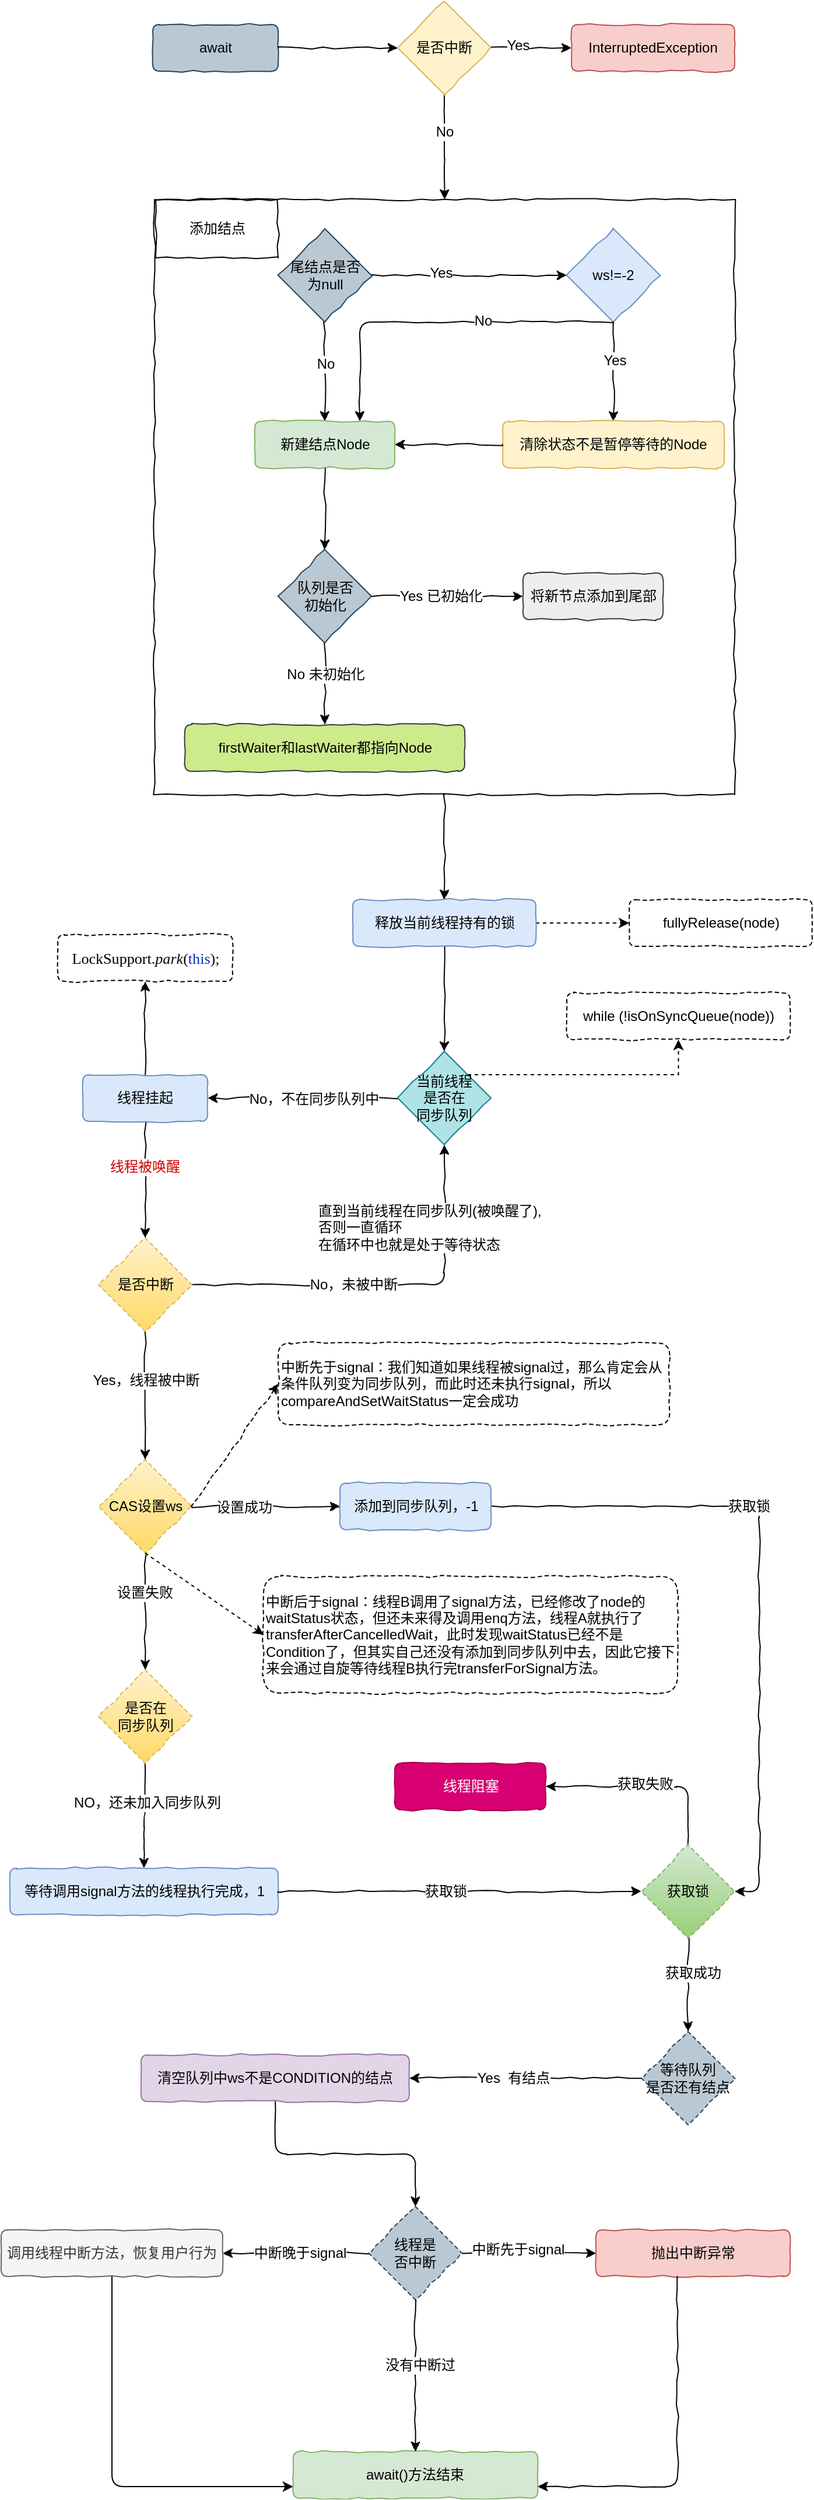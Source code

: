 <mxfile version="12.6.5" type="device"><diagram id="-aZHZzZLKWejIjU54Q5C" name="第 1 页"><mxGraphModel dx="852" dy="494" grid="1" gridSize="10" guides="1" tooltips="1" connect="1" arrows="1" fold="1" page="1" pageScale="1" pageWidth="827" pageHeight="1169" math="0" shadow="0"><root><mxCell id="0"/><mxCell id="1" parent="0"/><mxCell id="5kfIn86GHK8bW6LBkcYR-1" value="await" style="rounded=1;whiteSpace=wrap;html=1;fillColor=#bac8d3;strokeColor=#23445d;fontColor=#000000;comic=1;" parent="1" vertex="1"><mxGeometry x="150" y="190" width="107.5" height="40" as="geometry"/></mxCell><mxCell id="5kfIn86GHK8bW6LBkcYR-6" value="" style="edgeStyle=orthogonalEdgeStyle;rounded=1;orthogonalLoop=1;jettySize=auto;html=1;entryX=0;entryY=0.5;entryDx=0;entryDy=0;comic=1;" parent="1" source="5kfIn86GHK8bW6LBkcYR-4" target="5kfIn86GHK8bW6LBkcYR-13" edge="1"><mxGeometry relative="1" as="geometry"><mxPoint x="550" y="210" as="targetPoint"/><Array as="points"/></mxGeometry></mxCell><mxCell id="5kfIn86GHK8bW6LBkcYR-11" value="Yes" style="text;html=1;align=center;verticalAlign=middle;resizable=0;points=[];labelBackgroundColor=#ffffff;" parent="5kfIn86GHK8bW6LBkcYR-6" vertex="1" connectable="0"><mxGeometry x="-0.273" y="3" relative="1" as="geometry"><mxPoint x="-2" y="1" as="offset"/></mxGeometry></mxCell><mxCell id="5kfIn86GHK8bW6LBkcYR-17" value="" style="edgeStyle=orthogonalEdgeStyle;rounded=1;orthogonalLoop=1;jettySize=auto;html=1;comic=1;" parent="1" source="5kfIn86GHK8bW6LBkcYR-4" target="5kfIn86GHK8bW6LBkcYR-19" edge="1"><mxGeometry relative="1" as="geometry"><mxPoint x="400" y="350" as="targetPoint"/></mxGeometry></mxCell><mxCell id="5kfIn86GHK8bW6LBkcYR-18" value="No" style="text;html=1;align=center;verticalAlign=middle;resizable=0;points=[];labelBackgroundColor=#ffffff;" parent="5kfIn86GHK8bW6LBkcYR-17" vertex="1" connectable="0"><mxGeometry x="-0.3" relative="1" as="geometry"><mxPoint as="offset"/></mxGeometry></mxCell><mxCell id="5kfIn86GHK8bW6LBkcYR-4" value="是否中断" style="rhombus;whiteSpace=wrap;html=1;fillColor=#fff2cc;strokeColor=#d6b656;comic=1;" parent="1" vertex="1"><mxGeometry x="360" y="170" width="80" height="80" as="geometry"/></mxCell><mxCell id="5kfIn86GHK8bW6LBkcYR-13" value="InterruptedException" style="rounded=1;whiteSpace=wrap;fillColor=#f8cecc;strokeColor=#b85450;comic=1;" parent="1" vertex="1"><mxGeometry x="509" y="190" width="140" height="40" as="geometry"/></mxCell><mxCell id="5kfIn86GHK8bW6LBkcYR-19" value="" style="rounded=0;whiteSpace=wrap;verticalAlign=middle;comic=1;fillColor=none;" parent="1" vertex="1"><mxGeometry x="151.5" y="340" width="497.5" height="510" as="geometry"/></mxCell><mxCell id="5kfIn86GHK8bW6LBkcYR-27" value="" style="edgeStyle=orthogonalEdgeStyle;rounded=0;orthogonalLoop=1;jettySize=auto;html=1;comic=1;" parent="1" source="5kfIn86GHK8bW6LBkcYR-25" target="5kfIn86GHK8bW6LBkcYR-26" edge="1"><mxGeometry relative="1" as="geometry"/></mxCell><mxCell id="5kfIn86GHK8bW6LBkcYR-32" value="Yes" style="text;html=1;align=center;verticalAlign=middle;resizable=0;points=[];labelBackgroundColor=#ffffff;" parent="5kfIn86GHK8bW6LBkcYR-27" vertex="1" connectable="0"><mxGeometry x="-0.298" y="2" relative="1" as="geometry"><mxPoint as="offset"/></mxGeometry></mxCell><mxCell id="5kfIn86GHK8bW6LBkcYR-29" value="" style="edgeStyle=orthogonalEdgeStyle;rounded=1;orthogonalLoop=1;jettySize=auto;html=1;entryX=0.5;entryY=0;entryDx=0;entryDy=0;comic=1;" parent="1" source="5kfIn86GHK8bW6LBkcYR-25" target="5kfIn86GHK8bW6LBkcYR-31" edge="1"><mxGeometry relative="1" as="geometry"><mxPoint x="297.5" y="590" as="targetPoint"/></mxGeometry></mxCell><mxCell id="5kfIn86GHK8bW6LBkcYR-30" value="No" style="text;html=1;align=center;verticalAlign=middle;resizable=0;points=[];labelBackgroundColor=#ffffff;" parent="5kfIn86GHK8bW6LBkcYR-29" vertex="1" connectable="0"><mxGeometry x="-0.159" relative="1" as="geometry"><mxPoint as="offset"/></mxGeometry></mxCell><mxCell id="5kfIn86GHK8bW6LBkcYR-25" value="尾结点是否&lt;br&gt;为null" style="rhombus;whiteSpace=wrap;html=1;rounded=0;fillColor=#bac8d3;strokeColor=#23445d;comic=1;" parent="1" vertex="1"><mxGeometry x="257.5" y="365" width="80" height="80" as="geometry"/></mxCell><mxCell id="5kfIn86GHK8bW6LBkcYR-36" value="" style="edgeStyle=orthogonalEdgeStyle;rounded=1;orthogonalLoop=1;jettySize=auto;html=1;comic=1;" parent="1" source="5kfIn86GHK8bW6LBkcYR-26" target="5kfIn86GHK8bW6LBkcYR-37" edge="1"><mxGeometry relative="1" as="geometry"><mxPoint x="602.5" y="405" as="targetPoint"/></mxGeometry></mxCell><mxCell id="5kfIn86GHK8bW6LBkcYR-38" value="Yes" style="text;html=1;align=center;verticalAlign=middle;resizable=0;points=[];labelBackgroundColor=#ffffff;" parent="5kfIn86GHK8bW6LBkcYR-36" vertex="1" connectable="0"><mxGeometry x="-0.218" y="1" relative="1" as="geometry"><mxPoint as="offset"/></mxGeometry></mxCell><mxCell id="5kfIn86GHK8bW6LBkcYR-26" value="ws!=-2" style="rhombus;whiteSpace=wrap;html=1;rounded=0;fillColor=#dae8fc;strokeColor=#6c8ebf;comic=1;" parent="1" vertex="1"><mxGeometry x="505" y="365" width="80" height="80" as="geometry"/></mxCell><mxCell id="5kfIn86GHK8bW6LBkcYR-41" value="" style="edgeStyle=orthogonalEdgeStyle;rounded=1;orthogonalLoop=1;jettySize=auto;html=1;entryX=0.5;entryY=0;entryDx=0;entryDy=0;comic=1;" parent="1" source="5kfIn86GHK8bW6LBkcYR-31" target="5kfIn86GHK8bW6LBkcYR-42" edge="1"><mxGeometry relative="1" as="geometry"><mxPoint x="297.5" y="670" as="targetPoint"/></mxGeometry></mxCell><mxCell id="5kfIn86GHK8bW6LBkcYR-31" value="新建结点Node" style="rounded=1;whiteSpace=wrap;html=1;fillColor=#d5e8d4;strokeColor=#82b366;comic=1;" parent="1" vertex="1"><mxGeometry x="237.5" y="530" width="120" height="40" as="geometry"/></mxCell><mxCell id="5kfIn86GHK8bW6LBkcYR-33" value="" style="endArrow=classic;html=1;exitX=0.5;exitY=1;exitDx=0;exitDy=0;entryX=0.75;entryY=0;entryDx=0;entryDy=0;edgeStyle=orthogonalEdgeStyle;comic=1;" parent="1" source="5kfIn86GHK8bW6LBkcYR-26" target="5kfIn86GHK8bW6LBkcYR-31" edge="1"><mxGeometry width="50" height="50" relative="1" as="geometry"><mxPoint x="542.5" y="630" as="sourcePoint"/><mxPoint x="592.5" y="580" as="targetPoint"/><Array as="points"><mxPoint x="328" y="445"/></Array></mxGeometry></mxCell><mxCell id="5kfIn86GHK8bW6LBkcYR-34" value="No" style="text;html=1;align=center;verticalAlign=middle;resizable=0;points=[];labelBackgroundColor=#ffffff;" parent="5kfIn86GHK8bW6LBkcYR-33" vertex="1" connectable="0"><mxGeometry x="-0.258" y="-1" relative="1" as="geometry"><mxPoint as="offset"/></mxGeometry></mxCell><mxCell id="5kfIn86GHK8bW6LBkcYR-37" value="清除状态不是暂停等待的Node" style="rounded=1;whiteSpace=wrap;html=1;fillColor=#fff2cc;strokeColor=#d6b656;comic=1;" parent="1" vertex="1"><mxGeometry x="450" y="530" width="190" height="40" as="geometry"/></mxCell><mxCell id="5kfIn86GHK8bW6LBkcYR-39" value="添加结点" style="rounded=0;whiteSpace=wrap;html=1;comic=1;fillColor=none;" parent="1" vertex="1"><mxGeometry x="152.5" y="340" width="105" height="50" as="geometry"/></mxCell><mxCell id="5kfIn86GHK8bW6LBkcYR-45" value="" style="edgeStyle=orthogonalEdgeStyle;rounded=1;orthogonalLoop=1;jettySize=auto;html=1;entryX=0;entryY=0.5;entryDx=0;entryDy=0;comic=1;" parent="1" source="5kfIn86GHK8bW6LBkcYR-42" target="5kfIn86GHK8bW6LBkcYR-46" edge="1"><mxGeometry relative="1" as="geometry"><mxPoint x="417.5" y="680" as="targetPoint"/><Array as="points"/></mxGeometry></mxCell><mxCell id="5kfIn86GHK8bW6LBkcYR-47" value="Yes 已初始化" style="text;html=1;align=center;verticalAlign=middle;resizable=0;points=[];labelBackgroundColor=#ffffff;" parent="5kfIn86GHK8bW6LBkcYR-45" vertex="1" connectable="0"><mxGeometry x="-0.236" y="1" relative="1" as="geometry"><mxPoint x="10" y="1" as="offset"/></mxGeometry></mxCell><mxCell id="5kfIn86GHK8bW6LBkcYR-49" value="" style="edgeStyle=orthogonalEdgeStyle;rounded=1;orthogonalLoop=1;jettySize=auto;html=1;entryX=0.5;entryY=0;entryDx=0;entryDy=0;comic=1;" parent="1" source="5kfIn86GHK8bW6LBkcYR-42" target="5kfIn86GHK8bW6LBkcYR-50" edge="1"><mxGeometry relative="1" as="geometry"><mxPoint x="297.5" y="810" as="targetPoint"/></mxGeometry></mxCell><mxCell id="5kfIn86GHK8bW6LBkcYR-51" value="No 未初始化" style="text;html=1;align=center;verticalAlign=middle;resizable=0;points=[];labelBackgroundColor=#ffffff;" parent="5kfIn86GHK8bW6LBkcYR-49" vertex="1" connectable="0"><mxGeometry x="0.24" y="-1" relative="1" as="geometry"><mxPoint x="1" y="-17" as="offset"/></mxGeometry></mxCell><mxCell id="5kfIn86GHK8bW6LBkcYR-42" value="队列是否&lt;br&gt;初始化" style="rhombus;whiteSpace=wrap;html=1;rounded=0;fillColor=#bac8d3;strokeColor=#23445d;comic=1;" parent="1" vertex="1"><mxGeometry x="257.5" y="640" width="80" height="80" as="geometry"/></mxCell><mxCell id="5kfIn86GHK8bW6LBkcYR-46" value="将新节点添加到尾部" style="rounded=1;whiteSpace=wrap;html=1;fillColor=#eeeeee;strokeColor=#36393d;comic=1;" parent="1" vertex="1"><mxGeometry x="467.5" y="660" width="120" height="40" as="geometry"/></mxCell><mxCell id="5kfIn86GHK8bW6LBkcYR-50" value="firstWaiter和lastWaiter都指向Node" style="rounded=1;whiteSpace=wrap;fillColor=#cdeb8b;strokeColor=#36393d;comic=1;" parent="1" vertex="1"><mxGeometry x="177.5" y="790" width="240" height="40" as="geometry"/></mxCell><mxCell id="AHydBAlFzC59ylwkmXHm-2" value="" style="edgeStyle=orthogonalEdgeStyle;rounded=0;orthogonalLoop=1;jettySize=auto;html=1;entryX=0.5;entryY=0;entryDx=0;entryDy=0;comic=1;" edge="1" parent="1" source="5kfIn86GHK8bW6LBkcYR-54" target="AHydBAlFzC59ylwkmXHm-11"><mxGeometry relative="1" as="geometry"><mxPoint x="400" y="1060" as="targetPoint"/></mxGeometry></mxCell><mxCell id="AHydBAlFzC59ylwkmXHm-4" value="" style="edgeStyle=orthogonalEdgeStyle;rounded=0;orthogonalLoop=1;jettySize=auto;html=1;dashed=1;" edge="1" parent="1" source="5kfIn86GHK8bW6LBkcYR-54" target="AHydBAlFzC59ylwkmXHm-3"><mxGeometry relative="1" as="geometry"/></mxCell><mxCell id="5kfIn86GHK8bW6LBkcYR-54" value="释放当前线程持有的锁" style="rounded=1;whiteSpace=wrap;html=1;comic=1;fillColor=#dae8fc;strokeColor=#6c8ebf;" parent="1" vertex="1"><mxGeometry x="321.5" y="940" width="157" height="40" as="geometry"/></mxCell><mxCell id="AHydBAlFzC59ylwkmXHm-3" value="fullyRelease(node)" style="rounded=1;whiteSpace=wrap;comic=1;fillColor=none;dashed=1;" vertex="1" parent="1"><mxGeometry x="558.5" y="940" width="157" height="40" as="geometry"/></mxCell><mxCell id="AHydBAlFzC59ylwkmXHm-8" value="" style="edgeStyle=orthogonalEdgeStyle;rounded=0;orthogonalLoop=1;jettySize=auto;html=1;dashed=1;exitX=1;exitY=0;exitDx=0;exitDy=0;" edge="1" parent="1" source="AHydBAlFzC59ylwkmXHm-11" target="AHydBAlFzC59ylwkmXHm-7"><mxGeometry relative="1" as="geometry"><mxPoint x="478.5" y="1080" as="sourcePoint"/></mxGeometry></mxCell><mxCell id="AHydBAlFzC59ylwkmXHm-7" value="while (!isOnSyncQueue(node)) " style="rounded=1;whiteSpace=wrap;comic=1;fillColor=none;dashed=1;" vertex="1" parent="1"><mxGeometry x="505" y="1020" width="191.5" height="40" as="geometry"/></mxCell><mxCell id="5kfIn86GHK8bW6LBkcYR-55" value="" style="endArrow=classic;html=1;exitX=0.5;exitY=1;exitDx=0;exitDy=0;entryX=0.5;entryY=0;entryDx=0;entryDy=0;comic=1;" parent="1" source="5kfIn86GHK8bW6LBkcYR-19" target="5kfIn86GHK8bW6LBkcYR-54" edge="1"><mxGeometry width="50" height="50" relative="1" as="geometry"><mxPoint x="200" y="1000" as="sourcePoint"/><mxPoint x="250" y="950" as="targetPoint"/></mxGeometry></mxCell><mxCell id="MOanioq2nSPdQONlEGwu-1" value="" style="endArrow=classic;html=1;entryX=1;entryY=0.5;entryDx=0;entryDy=0;exitX=0;exitY=0.5;exitDx=0;exitDy=0;comic=1;" parent="1" source="5kfIn86GHK8bW6LBkcYR-37" target="5kfIn86GHK8bW6LBkcYR-31" edge="1"><mxGeometry width="50" height="50" relative="1" as="geometry"><mxPoint x="380" y="630" as="sourcePoint"/><mxPoint x="430" y="580" as="targetPoint"/></mxGeometry></mxCell><mxCell id="5kfIn86GHK8bW6LBkcYR-3" value="" style="edgeStyle=orthogonalEdgeStyle;rounded=0;orthogonalLoop=1;jettySize=auto;html=1;entryX=0;entryY=0.5;entryDx=0;entryDy=0;comic=1;" parent="1" source="5kfIn86GHK8bW6LBkcYR-1" target="5kfIn86GHK8bW6LBkcYR-4" edge="1"><mxGeometry relative="1" as="geometry"><mxPoint x="400" y="150" as="targetPoint"/></mxGeometry></mxCell><mxCell id="MOanioq2nSPdQONlEGwu-2" style="edgeStyle=orthogonalEdgeStyle;rounded=1;comic=1;orthogonalLoop=1;jettySize=auto;html=1;exitX=0.5;exitY=1;exitDx=0;exitDy=0;fontColor=#000000;" parent="1" source="5kfIn86GHK8bW6LBkcYR-54" target="5kfIn86GHK8bW6LBkcYR-54" edge="1"><mxGeometry relative="1" as="geometry"/></mxCell><mxCell id="AHydBAlFzC59ylwkmXHm-13" value="" style="edgeStyle=orthogonalEdgeStyle;rounded=1;orthogonalLoop=1;jettySize=auto;html=1;comic=1;" edge="1" parent="1" source="AHydBAlFzC59ylwkmXHm-11" target="AHydBAlFzC59ylwkmXHm-15"><mxGeometry relative="1" as="geometry"><mxPoint x="200" y="1110" as="targetPoint"/></mxGeometry></mxCell><mxCell id="AHydBAlFzC59ylwkmXHm-14" value="No，不在同步队列中" style="text;html=1;align=center;verticalAlign=middle;resizable=0;points=[];labelBackgroundColor=#ffffff;" vertex="1" connectable="0" parent="AHydBAlFzC59ylwkmXHm-13"><mxGeometry x="0.25" y="1" relative="1" as="geometry"><mxPoint x="30" as="offset"/></mxGeometry></mxCell><mxCell id="AHydBAlFzC59ylwkmXHm-11" value="&lt;span style=&quot;white-space: normal&quot;&gt;当前线程&lt;br&gt;是否在&lt;br&gt;同步队列&lt;/span&gt;" style="rhombus;whiteSpace=wrap;html=1;fillColor=#b0e3e6;strokeColor=#0e8088;comic=1;" vertex="1" parent="1"><mxGeometry x="360" y="1070" width="80" height="80" as="geometry"/></mxCell><mxCell id="AHydBAlFzC59ylwkmXHm-21" value="" style="edgeStyle=orthogonalEdgeStyle;rounded=1;comic=1;orthogonalLoop=1;jettySize=auto;html=1;" edge="1" parent="1" source="AHydBAlFzC59ylwkmXHm-15" target="AHydBAlFzC59ylwkmXHm-20"><mxGeometry relative="1" as="geometry"/></mxCell><mxCell id="AHydBAlFzC59ylwkmXHm-23" value="" style="edgeStyle=orthogonalEdgeStyle;rounded=1;comic=1;orthogonalLoop=1;jettySize=auto;html=1;entryX=0.5;entryY=0;entryDx=0;entryDy=0;" edge="1" parent="1" source="AHydBAlFzC59ylwkmXHm-15" target="AHydBAlFzC59ylwkmXHm-24"><mxGeometry relative="1" as="geometry"><mxPoint x="144" y="1210" as="targetPoint"/></mxGeometry></mxCell><mxCell id="AHydBAlFzC59ylwkmXHm-78" value="线程被唤醒" style="text;html=1;align=center;verticalAlign=middle;resizable=0;points=[];labelBackgroundColor=#ffffff;fontColor=#CC0000;" vertex="1" connectable="0" parent="AHydBAlFzC59ylwkmXHm-23"><mxGeometry x="-0.2" y="3" relative="1" as="geometry"><mxPoint x="-4" y="-1" as="offset"/></mxGeometry></mxCell><mxCell id="AHydBAlFzC59ylwkmXHm-15" value="线程挂起" style="rounded=1;whiteSpace=wrap;html=1;comic=1;fillColor=#dae8fc;strokeColor=#6c8ebf;" vertex="1" parent="1"><mxGeometry x="90" y="1090" width="107" height="40" as="geometry"/></mxCell><mxCell id="AHydBAlFzC59ylwkmXHm-20" value="&lt;pre style=&quot;background-color: rgb(255 , 255 , 255) ; color: rgb(8 , 8 , 8) ; font-family: &amp;#34;jetbrains mono&amp;#34; ; font-size: 9.8pt&quot;&gt;&lt;span style=&quot;color: rgb(0 , 0 , 0)&quot;&gt;LockSupport&lt;/span&gt;.&lt;span style=&quot;font-style: italic&quot;&gt;park&lt;/span&gt;(&lt;span style=&quot;color: rgb(0 , 51 , 179)&quot;&gt;this&lt;/span&gt;);&lt;/pre&gt;" style="rounded=1;whiteSpace=wrap;html=1;comic=1;fillColor=none;dashed=1;" vertex="1" parent="1"><mxGeometry x="68.5" y="970" width="150" height="40" as="geometry"/></mxCell><mxCell id="AHydBAlFzC59ylwkmXHm-26" value="" style="edgeStyle=orthogonalEdgeStyle;rounded=1;comic=1;orthogonalLoop=1;jettySize=auto;html=1;" edge="1" parent="1" source="AHydBAlFzC59ylwkmXHm-24" target="AHydBAlFzC59ylwkmXHm-11"><mxGeometry relative="1" as="geometry"><mxPoint x="263.5" y="1270" as="targetPoint"/></mxGeometry></mxCell><mxCell id="AHydBAlFzC59ylwkmXHm-27" value="No，未被中断" style="text;html=1;align=center;verticalAlign=middle;resizable=0;points=[];labelBackgroundColor=#ffffff;" vertex="1" connectable="0" parent="AHydBAlFzC59ylwkmXHm-26"><mxGeometry x="-0.201" y="-1" relative="1" as="geometry"><mxPoint x="4" y="-1" as="offset"/></mxGeometry></mxCell><mxCell id="AHydBAlFzC59ylwkmXHm-44" value="&lt;span style=&quot;&quot;&gt;直到当前线程在同步队列(被唤醒了),&lt;/span&gt;&lt;br style=&quot;padding: 0px; margin: 0px;&quot;&gt;&lt;span style=&quot;&quot;&gt;否则一直循环&lt;/span&gt;&lt;br style=&quot;padding: 0px; margin: 0px;&quot;&gt;&lt;span style=&quot;&quot;&gt;在循环中也就是处于等待状态&lt;/span&gt;" style="text;html=1;align=left;verticalAlign=middle;resizable=0;points=[];labelBackgroundColor=#ffffff;" vertex="1" connectable="0" parent="AHydBAlFzC59ylwkmXHm-26"><mxGeometry x="0.287" y="50" relative="1" as="geometry"><mxPoint x="-60" y="-49" as="offset"/></mxGeometry></mxCell><mxCell id="AHydBAlFzC59ylwkmXHm-29" value="" style="edgeStyle=orthogonalEdgeStyle;rounded=1;comic=1;orthogonalLoop=1;jettySize=auto;html=1;entryX=0.5;entryY=0;entryDx=0;entryDy=0;" edge="1" parent="1" source="AHydBAlFzC59ylwkmXHm-24" target="AHydBAlFzC59ylwkmXHm-35"><mxGeometry relative="1" as="geometry"><mxPoint x="143.5" y="1410" as="targetPoint"/></mxGeometry></mxCell><mxCell id="AHydBAlFzC59ylwkmXHm-30" value="Yes，线程被中断" style="text;html=1;align=center;verticalAlign=middle;resizable=0;points=[];labelBackgroundColor=#ffffff;" vertex="1" connectable="0" parent="AHydBAlFzC59ylwkmXHm-29"><mxGeometry x="-0.25" relative="1" as="geometry"><mxPoint as="offset"/></mxGeometry></mxCell><mxCell id="AHydBAlFzC59ylwkmXHm-24" value="是否中断" style="rhombus;whiteSpace=wrap;html=1;dashed=1;comic=1;align=center;fillColor=#fff2cc;strokeColor=#d6b656;gradientColor=#ffd966;" vertex="1" parent="1"><mxGeometry x="103.5" y="1230" width="80" height="80" as="geometry"/></mxCell><mxCell id="AHydBAlFzC59ylwkmXHm-37" value="" style="edgeStyle=orthogonalEdgeStyle;rounded=1;comic=1;orthogonalLoop=1;jettySize=auto;html=1;entryX=0;entryY=0.5;entryDx=0;entryDy=0;" edge="1" parent="1" source="AHydBAlFzC59ylwkmXHm-35" target="AHydBAlFzC59ylwkmXHm-39"><mxGeometry relative="1" as="geometry"><mxPoint x="320" y="1460" as="targetPoint"/><Array as="points"/></mxGeometry></mxCell><mxCell id="AHydBAlFzC59ylwkmXHm-38" value="设置成功" style="text;html=1;align=center;verticalAlign=middle;resizable=0;points=[];labelBackgroundColor=#ffffff;" vertex="1" connectable="0" parent="AHydBAlFzC59ylwkmXHm-37"><mxGeometry x="-0.319" y="-1" relative="1" as="geometry"><mxPoint x="1" as="offset"/></mxGeometry></mxCell><mxCell id="AHydBAlFzC59ylwkmXHm-41" value="" style="edgeStyle=orthogonalEdgeStyle;rounded=1;comic=1;orthogonalLoop=1;jettySize=auto;html=1;entryX=0.5;entryY=0;entryDx=0;entryDy=0;" edge="1" parent="1" source="AHydBAlFzC59ylwkmXHm-35" target="AHydBAlFzC59ylwkmXHm-43"><mxGeometry relative="1" as="geometry"><mxPoint x="143.5" y="1610" as="targetPoint"/></mxGeometry></mxCell><mxCell id="AHydBAlFzC59ylwkmXHm-42" value="设置失败" style="text;html=1;align=center;verticalAlign=middle;resizable=0;points=[];labelBackgroundColor=#ffffff;" vertex="1" connectable="0" parent="AHydBAlFzC59ylwkmXHm-41"><mxGeometry x="-0.328" y="-1" relative="1" as="geometry"><mxPoint as="offset"/></mxGeometry></mxCell><mxCell id="AHydBAlFzC59ylwkmXHm-35" value="CAS设置ws" style="rhombus;whiteSpace=wrap;html=1;dashed=1;comic=1;align=center;fillColor=#fff2cc;strokeColor=#d6b656;gradientColor=#ffd966;" vertex="1" parent="1"><mxGeometry x="103.5" y="1420" width="80" height="80" as="geometry"/></mxCell><mxCell id="AHydBAlFzC59ylwkmXHm-58" value="" style="edgeStyle=orthogonalEdgeStyle;rounded=1;comic=1;orthogonalLoop=1;jettySize=auto;html=1;entryX=1;entryY=0.5;entryDx=0;entryDy=0;" edge="1" parent="1" source="AHydBAlFzC59ylwkmXHm-39" target="AHydBAlFzC59ylwkmXHm-59"><mxGeometry relative="1" as="geometry"><mxPoint x="670" y="1690" as="targetPoint"/><Array as="points"><mxPoint x="670" y="1460"/><mxPoint x="670" y="1790"/></Array></mxGeometry></mxCell><mxCell id="AHydBAlFzC59ylwkmXHm-60" value="获取锁" style="text;html=1;align=center;verticalAlign=middle;resizable=0;points=[];labelBackgroundColor=#ffffff;" vertex="1" connectable="0" parent="AHydBAlFzC59ylwkmXHm-58"><mxGeometry x="-0.24" relative="1" as="geometry"><mxPoint as="offset"/></mxGeometry></mxCell><mxCell id="AHydBAlFzC59ylwkmXHm-39" value="添加到同步队列，-1" style="rounded=1;whiteSpace=wrap;html=1;comic=1;fillColor=#dae8fc;strokeColor=#6c8ebf;" vertex="1" parent="1"><mxGeometry x="310.5" y="1440" width="129.5" height="40" as="geometry"/></mxCell><mxCell id="AHydBAlFzC59ylwkmXHm-54" value="" style="edgeStyle=orthogonalEdgeStyle;rounded=1;comic=1;orthogonalLoop=1;jettySize=auto;html=1;entryX=0.5;entryY=0;entryDx=0;entryDy=0;" edge="1" parent="1" source="AHydBAlFzC59ylwkmXHm-43" target="AHydBAlFzC59ylwkmXHm-56"><mxGeometry relative="1" as="geometry"><mxPoint x="143.5" y="1780" as="targetPoint"/></mxGeometry></mxCell><mxCell id="AHydBAlFzC59ylwkmXHm-55" value="NO，还未加入同步队列" style="text;html=1;align=center;verticalAlign=middle;resizable=0;points=[];labelBackgroundColor=#ffffff;" vertex="1" connectable="0" parent="AHydBAlFzC59ylwkmXHm-54"><mxGeometry x="-0.26" y="1" relative="1" as="geometry"><mxPoint as="offset"/></mxGeometry></mxCell><mxCell id="AHydBAlFzC59ylwkmXHm-43" value="是否在&lt;br&gt;同步队列" style="rhombus;whiteSpace=wrap;html=1;dashed=1;comic=1;align=center;fillColor=#fff2cc;strokeColor=#d6b656;gradientColor=#ffd966;" vertex="1" parent="1"><mxGeometry x="103.5" y="1600" width="80" height="80" as="geometry"/></mxCell><mxCell id="AHydBAlFzC59ylwkmXHm-46" value="中断先于signal：我们知道如果线程被signal过，那么肯定会从条件队列变为同步队列，而此时还未执行signal，所以compareAndSetWaitStatus一定会成功" style="rounded=1;whiteSpace=wrap;comic=1;fillColor=none;dashed=1;align=left;" vertex="1" parent="1"><mxGeometry x="257.5" y="1320" width="335.75" height="70" as="geometry"/></mxCell><mxCell id="AHydBAlFzC59ylwkmXHm-47" value="" style="endArrow=classic;html=1;entryX=0;entryY=0.5;entryDx=0;entryDy=0;exitX=1;exitY=0.5;exitDx=0;exitDy=0;dashed=1;comic=1;" edge="1" parent="1" source="AHydBAlFzC59ylwkmXHm-35" target="AHydBAlFzC59ylwkmXHm-46"><mxGeometry width="50" height="50" relative="1" as="geometry"><mxPoint x="220" y="1440" as="sourcePoint"/><mxPoint x="360" y="1540" as="targetPoint"/></mxGeometry></mxCell><mxCell id="AHydBAlFzC59ylwkmXHm-48" value="中断后于signal：线程B调用了signal方法，已经修改了node的waitStatus状态，但还未来得及调用enq方法，线程A就执行了transferAfterCancelledWait，此时发现waitStatus已经不是Condition了，但其实自己还没有添加到同步队列中去，因此它接下来会通过自旋等待线程B执行完transferForSignal方法。" style="rounded=1;whiteSpace=wrap;comic=1;fillColor=none;dashed=1;align=left;" vertex="1" parent="1"><mxGeometry x="245" y="1520" width="355" height="100" as="geometry"/></mxCell><mxCell id="AHydBAlFzC59ylwkmXHm-49" value="" style="endArrow=classic;html=1;dashed=1;exitX=0.5;exitY=1;exitDx=0;exitDy=0;entryX=0;entryY=0.5;entryDx=0;entryDy=0;" edge="1" parent="1" source="AHydBAlFzC59ylwkmXHm-35" target="AHydBAlFzC59ylwkmXHm-48"><mxGeometry width="50" height="50" relative="1" as="geometry"><mxPoint x="360" y="1680" as="sourcePoint"/><mxPoint x="410" y="1630" as="targetPoint"/></mxGeometry></mxCell><mxCell id="AHydBAlFzC59ylwkmXHm-56" value="等待调用signal方法的线程执行完成，1" style="rounded=1;whiteSpace=wrap;html=1;comic=1;fillColor=#dae8fc;strokeColor=#6c8ebf;" vertex="1" parent="1"><mxGeometry x="27.5" y="1770" width="230" height="40" as="geometry"/></mxCell><mxCell id="AHydBAlFzC59ylwkmXHm-64" value="" style="edgeStyle=orthogonalEdgeStyle;rounded=1;comic=1;orthogonalLoop=1;jettySize=auto;html=1;entryX=1;entryY=0.5;entryDx=0;entryDy=0;" edge="1" parent="1" source="AHydBAlFzC59ylwkmXHm-59" target="AHydBAlFzC59ylwkmXHm-66"><mxGeometry relative="1" as="geometry"><mxPoint x="609" y="1710" as="targetPoint"/><Array as="points"><mxPoint x="609" y="1700"/></Array></mxGeometry></mxCell><mxCell id="AHydBAlFzC59ylwkmXHm-67" value="获取失败" style="text;html=1;align=center;verticalAlign=middle;resizable=0;points=[];labelBackgroundColor=#ffffff;" vertex="1" connectable="0" parent="AHydBAlFzC59ylwkmXHm-64"><mxGeometry x="0.012" y="-2" relative="1" as="geometry"><mxPoint as="offset"/></mxGeometry></mxCell><mxCell id="AHydBAlFzC59ylwkmXHm-69" value="" style="edgeStyle=orthogonalEdgeStyle;rounded=1;comic=1;orthogonalLoop=1;jettySize=auto;html=1;" edge="1" parent="1" source="AHydBAlFzC59ylwkmXHm-59" target="AHydBAlFzC59ylwkmXHm-68"><mxGeometry relative="1" as="geometry"/></mxCell><mxCell id="AHydBAlFzC59ylwkmXHm-70" value="获取成功" style="text;html=1;align=center;verticalAlign=middle;resizable=0;points=[];labelBackgroundColor=#ffffff;" vertex="1" connectable="0" parent="AHydBAlFzC59ylwkmXHm-69"><mxGeometry x="-0.25" y="4" relative="1" as="geometry"><mxPoint as="offset"/></mxGeometry></mxCell><mxCell id="AHydBAlFzC59ylwkmXHm-59" value="获取锁" style="rhombus;whiteSpace=wrap;html=1;dashed=1;comic=1;align=center;gradientColor=#97d077;fillColor=#d5e8d4;strokeColor=#82b366;" vertex="1" parent="1"><mxGeometry x="569" y="1750" width="80" height="80" as="geometry"/></mxCell><mxCell id="AHydBAlFzC59ylwkmXHm-72" value="" style="edgeStyle=orthogonalEdgeStyle;rounded=1;comic=1;orthogonalLoop=1;jettySize=auto;html=1;entryX=1;entryY=0.5;entryDx=0;entryDy=0;" edge="1" parent="1" source="AHydBAlFzC59ylwkmXHm-68" target="AHydBAlFzC59ylwkmXHm-73"><mxGeometry relative="1" as="geometry"><mxPoint x="609" y="2070" as="targetPoint"/></mxGeometry></mxCell><mxCell id="AHydBAlFzC59ylwkmXHm-74" value="Yes&amp;nbsp; 有结点" style="text;html=1;align=center;verticalAlign=middle;resizable=0;points=[];labelBackgroundColor=#ffffff;" vertex="1" connectable="0" parent="AHydBAlFzC59ylwkmXHm-72"><mxGeometry x="0.333" y="-3" relative="1" as="geometry"><mxPoint x="22" y="3" as="offset"/></mxGeometry></mxCell><mxCell id="AHydBAlFzC59ylwkmXHm-68" value="等待队列&lt;br&gt;是否还有结点" style="rhombus;whiteSpace=wrap;html=1;dashed=1;comic=1;align=center;fillColor=#bac8d3;strokeColor=#23445d;" vertex="1" parent="1"><mxGeometry x="569" y="1910" width="80" height="80" as="geometry"/></mxCell><mxCell id="AHydBAlFzC59ylwkmXHm-61" value="" style="endArrow=classic;html=1;exitX=1;exitY=0.5;exitDx=0;exitDy=0;entryX=0;entryY=0.5;entryDx=0;entryDy=0;comic=1;" edge="1" parent="1" source="AHydBAlFzC59ylwkmXHm-56" target="AHydBAlFzC59ylwkmXHm-59"><mxGeometry width="50" height="50" relative="1" as="geometry"><mxPoint x="370" y="1860" as="sourcePoint"/><mxPoint x="420" y="1810" as="targetPoint"/></mxGeometry></mxCell><mxCell id="AHydBAlFzC59ylwkmXHm-62" value="获取锁" style="text;html=1;align=center;verticalAlign=middle;resizable=0;points=[];labelBackgroundColor=#ffffff;" vertex="1" connectable="0" parent="AHydBAlFzC59ylwkmXHm-61"><mxGeometry x="-0.061" y="-2" relative="1" as="geometry"><mxPoint x="-3.25" y="-2" as="offset"/></mxGeometry></mxCell><mxCell id="AHydBAlFzC59ylwkmXHm-66" value="线程阻塞" style="rounded=1;whiteSpace=wrap;html=1;comic=1;fillColor=#d80073;strokeColor=#A50040;fontColor=#ffffff;" vertex="1" parent="1"><mxGeometry x="357.5" y="1680" width="129.5" height="40" as="geometry"/></mxCell><mxCell id="AHydBAlFzC59ylwkmXHm-76" value="" style="edgeStyle=orthogonalEdgeStyle;rounded=1;comic=1;orthogonalLoop=1;jettySize=auto;html=1;entryX=0.5;entryY=0;entryDx=0;entryDy=0;" edge="1" parent="1" source="AHydBAlFzC59ylwkmXHm-73" target="AHydBAlFzC59ylwkmXHm-77"><mxGeometry relative="1" as="geometry"><mxPoint x="325" y="2050" as="targetPoint"/></mxGeometry></mxCell><mxCell id="AHydBAlFzC59ylwkmXHm-73" value="清空队列中ws不是CONDITION的结点" style="rounded=1;whiteSpace=wrap;comic=1;fillColor=#e1d5e7;strokeColor=#9673a6;" vertex="1" parent="1"><mxGeometry x="140" y="1930" width="230" height="40" as="geometry"/></mxCell><mxCell id="AHydBAlFzC59ylwkmXHm-83" value="" style="edgeStyle=orthogonalEdgeStyle;rounded=1;comic=1;orthogonalLoop=1;jettySize=auto;html=1;fontColor=#000000;entryX=0;entryY=0.5;entryDx=0;entryDy=0;" edge="1" parent="1" source="AHydBAlFzC59ylwkmXHm-77" target="AHydBAlFzC59ylwkmXHm-84"><mxGeometry relative="1" as="geometry"><mxPoint x="445" y="2100" as="targetPoint"/></mxGeometry></mxCell><mxCell id="AHydBAlFzC59ylwkmXHm-87" value="中断先于signal" style="text;html=1;align=center;verticalAlign=middle;resizable=0;points=[];labelBackgroundColor=#ffffff;fontColor=#000000;" vertex="1" connectable="0" parent="AHydBAlFzC59ylwkmXHm-83"><mxGeometry x="-0.176" y="3" relative="1" as="geometry"><mxPoint as="offset"/></mxGeometry></mxCell><mxCell id="AHydBAlFzC59ylwkmXHm-91" value="" style="edgeStyle=orthogonalEdgeStyle;rounded=1;comic=1;orthogonalLoop=1;jettySize=auto;html=1;fontColor=#000000;entryX=1;entryY=0.5;entryDx=0;entryDy=0;" edge="1" parent="1" source="AHydBAlFzC59ylwkmXHm-77" target="AHydBAlFzC59ylwkmXHm-89"><mxGeometry relative="1" as="geometry"><mxPoint x="205" y="2100" as="targetPoint"/></mxGeometry></mxCell><mxCell id="AHydBAlFzC59ylwkmXHm-92" value="中断晚于signal" style="text;html=1;align=center;verticalAlign=middle;resizable=0;points=[];labelBackgroundColor=#ffffff;fontColor=#000000;" vertex="1" connectable="0" parent="AHydBAlFzC59ylwkmXHm-91"><mxGeometry x="0.32" y="-2" relative="1" as="geometry"><mxPoint x="23" y="2" as="offset"/></mxGeometry></mxCell><mxCell id="AHydBAlFzC59ylwkmXHm-77" value="线程是&lt;br&gt;否中断" style="rhombus;whiteSpace=wrap;html=1;dashed=1;comic=1;align=center;fillColor=#bac8d3;strokeColor=#23445d;" vertex="1" parent="1"><mxGeometry x="335.25" y="2060" width="80" height="80" as="geometry"/></mxCell><mxCell id="AHydBAlFzC59ylwkmXHm-79" value="await()方法结束" style="rounded=1;whiteSpace=wrap;comic=1;fillColor=#d5e8d4;strokeColor=#82b366;" vertex="1" parent="1"><mxGeometry x="270.38" y="2270" width="209.75" height="40" as="geometry"/></mxCell><mxCell id="AHydBAlFzC59ylwkmXHm-80" value="" style="endArrow=classic;html=1;fontColor=#CC0000;exitX=0.5;exitY=1;exitDx=0;exitDy=0;comic=1;" edge="1" parent="1" source="AHydBAlFzC59ylwkmXHm-77" target="AHydBAlFzC59ylwkmXHm-79"><mxGeometry width="50" height="50" relative="1" as="geometry"><mxPoint x="120" y="2260" as="sourcePoint"/><mxPoint x="170" y="2210" as="targetPoint"/></mxGeometry></mxCell><mxCell id="AHydBAlFzC59ylwkmXHm-81" value="没有中断过" style="text;html=1;align=center;verticalAlign=middle;resizable=0;points=[];labelBackgroundColor=#ffffff;fontColor=#000000;" vertex="1" connectable="0" parent="AHydBAlFzC59ylwkmXHm-80"><mxGeometry x="-0.143" y="3" relative="1" as="geometry"><mxPoint as="offset"/></mxGeometry></mxCell><mxCell id="AHydBAlFzC59ylwkmXHm-84" value="抛出中断异常" style="rounded=1;whiteSpace=wrap;comic=1;fillColor=#f8cecc;strokeColor=#b85450;" vertex="1" parent="1"><mxGeometry x="530" y="2080" width="166.5" height="40" as="geometry"/></mxCell><mxCell id="AHydBAlFzC59ylwkmXHm-85" value="" style="endArrow=classic;html=1;fontColor=#000000;entryX=1;entryY=0.75;entryDx=0;entryDy=0;edgeStyle=orthogonalEdgeStyle;comic=1;" edge="1" parent="1" source="AHydBAlFzC59ylwkmXHm-84" target="AHydBAlFzC59ylwkmXHm-79"><mxGeometry width="50" height="50" relative="1" as="geometry"><mxPoint x="680" y="2250" as="sourcePoint"/><mxPoint x="730" y="2200" as="targetPoint"/><Array as="points"><mxPoint x="600" y="2300"/></Array></mxGeometry></mxCell><mxCell id="AHydBAlFzC59ylwkmXHm-89" value="调用线程中断方法，恢复用户行为" style="rounded=1;whiteSpace=wrap;comic=1;fillColor=#f5f5f5;strokeColor=#666666;fontColor=#333333;" vertex="1" parent="1"><mxGeometry x="20" y="2080" width="190" height="40" as="geometry"/></mxCell><mxCell id="AHydBAlFzC59ylwkmXHm-93" value="" style="endArrow=classic;html=1;fontColor=#000000;entryX=0;entryY=0.75;entryDx=0;entryDy=0;edgeStyle=orthogonalEdgeStyle;" edge="1" parent="1" source="AHydBAlFzC59ylwkmXHm-89" target="AHydBAlFzC59ylwkmXHm-79"><mxGeometry width="50" height="50" relative="1" as="geometry"><mxPoint x="90" y="2300" as="sourcePoint"/><mxPoint x="140" y="2250" as="targetPoint"/><Array as="points"><mxPoint x="115" y="2300"/></Array></mxGeometry></mxCell></root></mxGraphModel></diagram></mxfile>